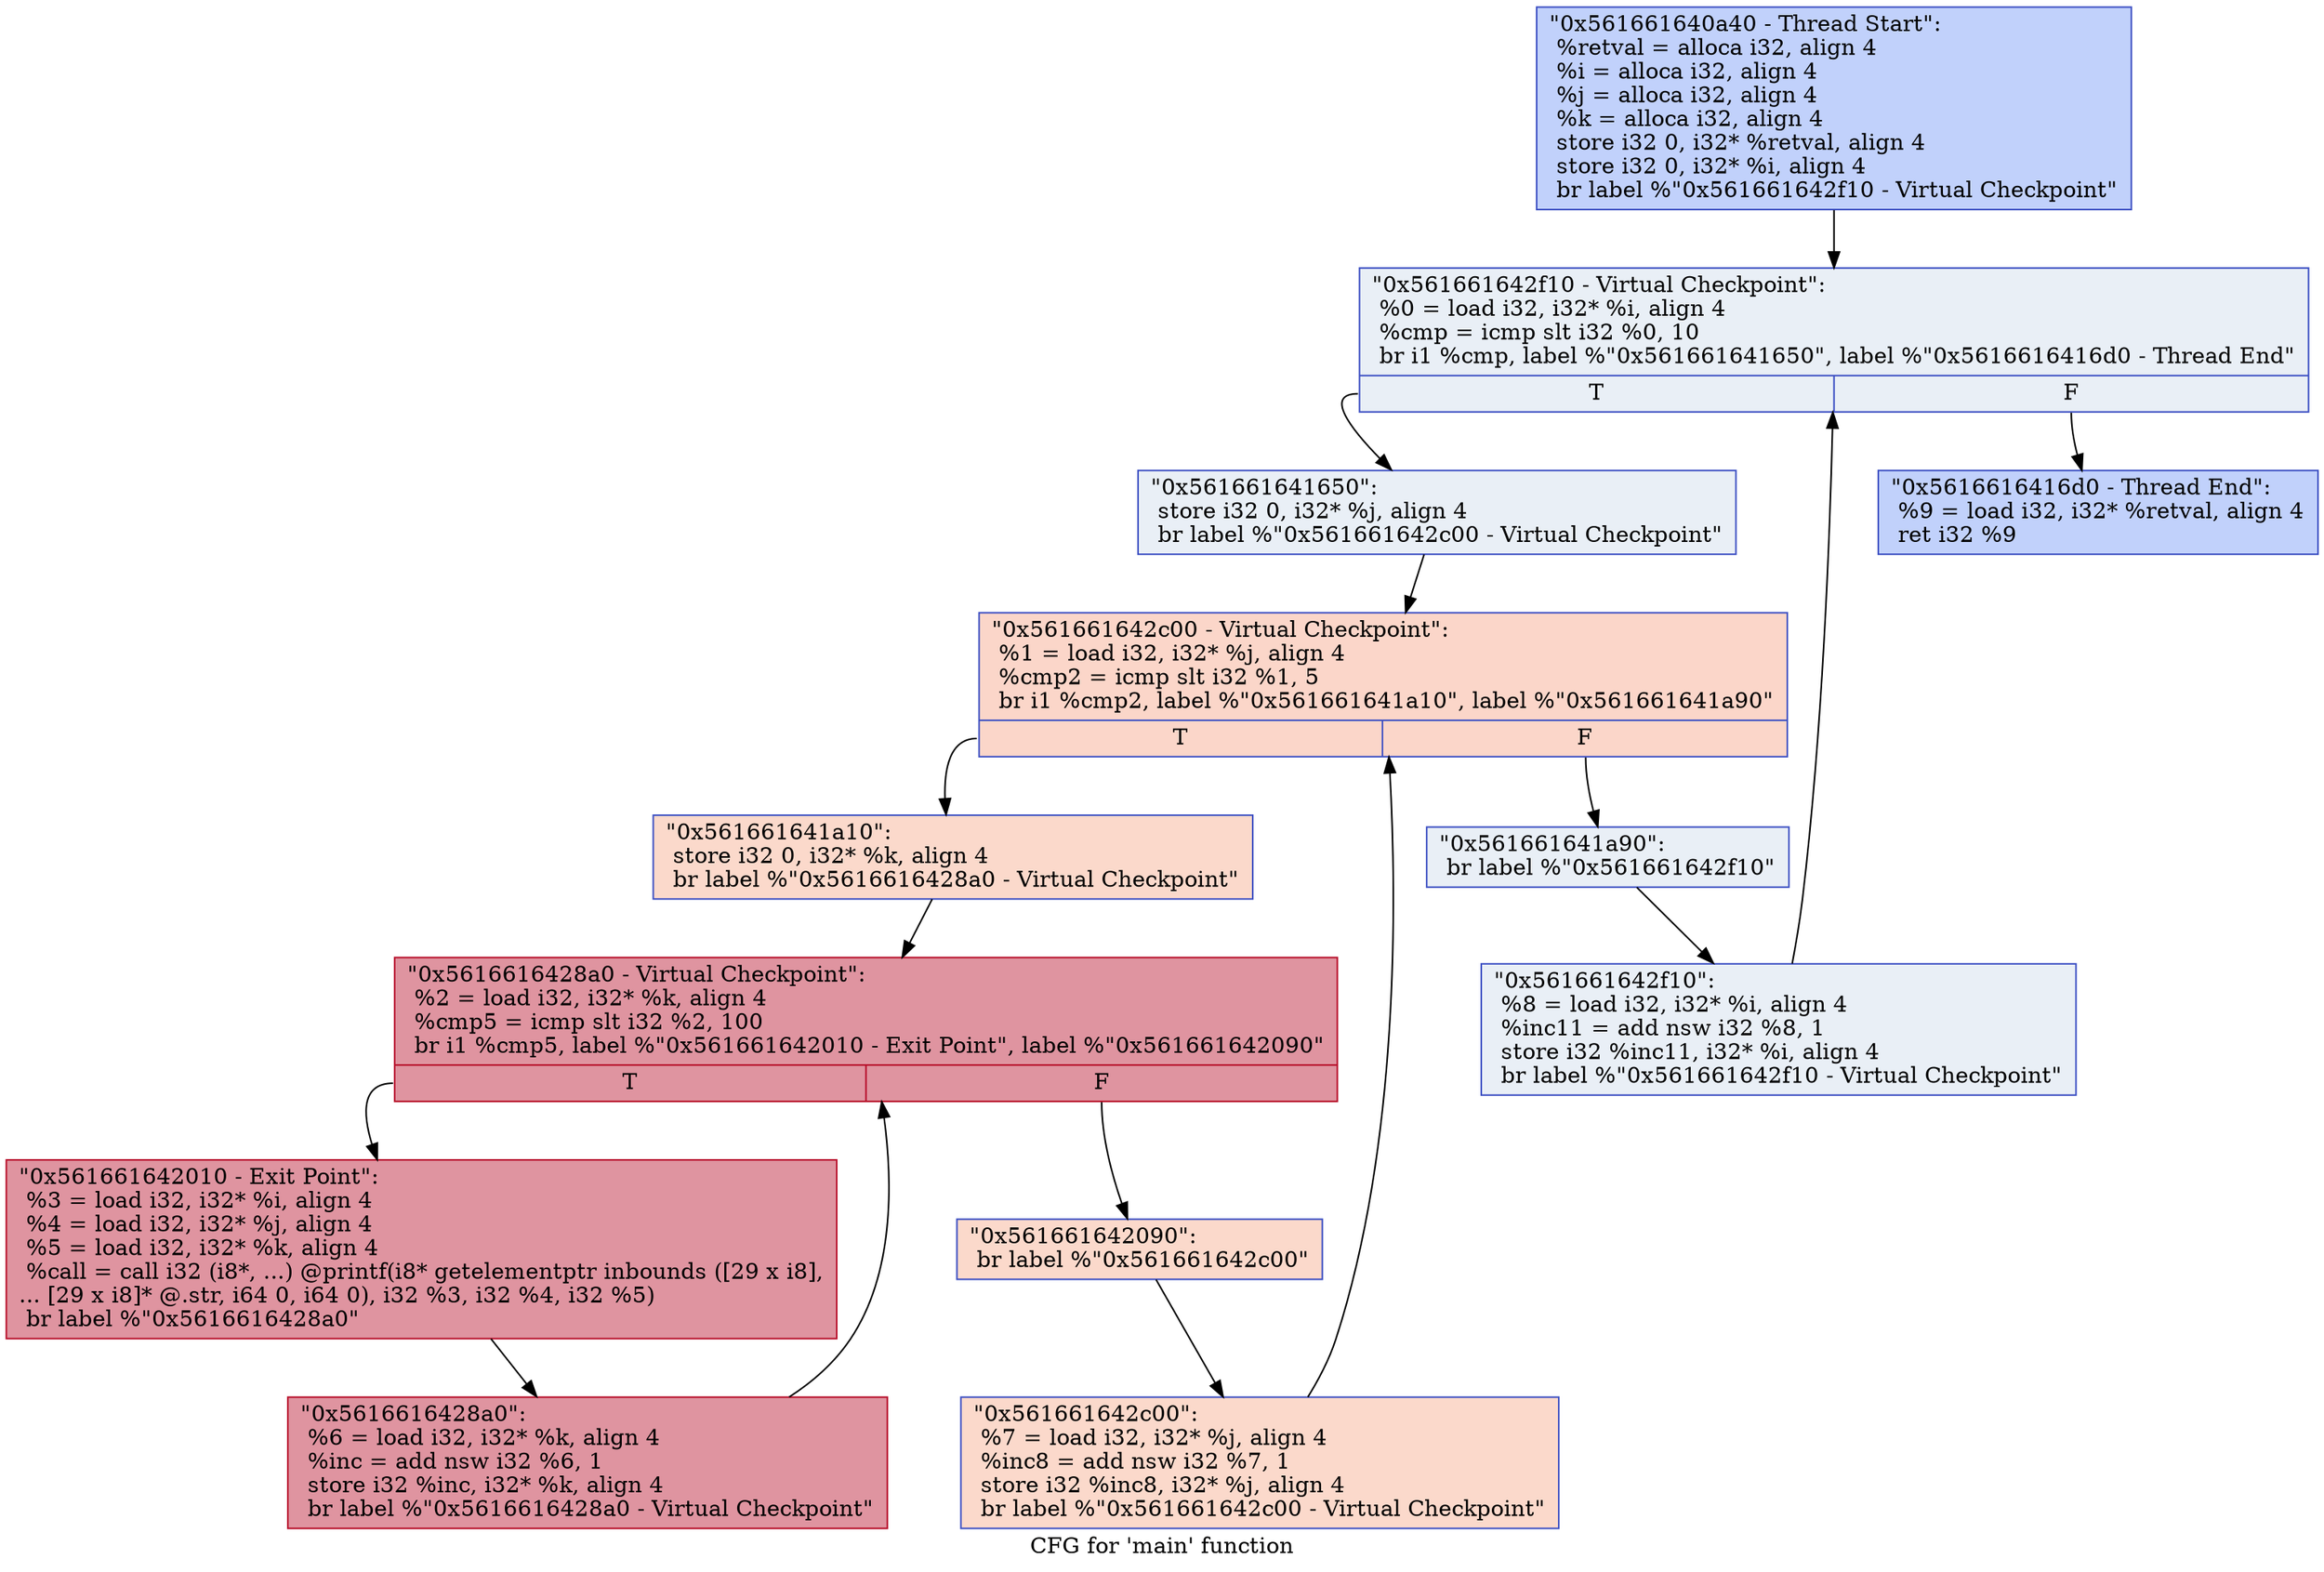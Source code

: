 digraph "CFG for 'main' function" {
	label="CFG for 'main' function";

	Node0x561661640a40 [shape=record,color="#3d50c3ff", style=filled, fillcolor="#7396f570",label="{\"0x561661640a40 - Thread Start\":\l  %retval = alloca i32, align 4\l  %i = alloca i32, align 4\l  %j = alloca i32, align 4\l  %k = alloca i32, align 4\l  store i32 0, i32* %retval, align 4\l  store i32 0, i32* %i, align 4\l  br label %\"0x561661642f10 - Virtual Checkpoint\"\l}"];
	Node0x561661640a40 -> Node0x561661641480;
	Node0x561661641480 [shape=record,color="#3d50c3ff", style=filled, fillcolor="#cedaeb70",label="{\"0x561661642f10 - Virtual Checkpoint\":            \l  %0 = load i32, i32* %i, align 4\l  %cmp = icmp slt i32 %0, 10\l  br i1 %cmp, label %\"0x561661641650\", label %\"0x5616616416d0 - Thread End\"\l|{<s0>T|<s1>F}}"];
	Node0x561661641480:s0 -> Node0x561661641650;
	Node0x561661641480:s1 -> Node0x5616616416d0;
	Node0x561661641650 [shape=record,color="#3d50c3ff", style=filled, fillcolor="#cedaeb70",label="{\"0x561661641650\":                                 \l  store i32 0, i32* %j, align 4\l  br label %\"0x561661642c00 - Virtual Checkpoint\"\l}"];
	Node0x561661641650 -> Node0x561661641860;
	Node0x561661641860 [shape=record,color="#3d50c3ff", style=filled, fillcolor="#f6a38570",label="{\"0x561661642c00 - Virtual Checkpoint\":            \l  %1 = load i32, i32* %j, align 4\l  %cmp2 = icmp slt i32 %1, 5\l  br i1 %cmp2, label %\"0x561661641a10\", label %\"0x561661641a90\"\l|{<s0>T|<s1>F}}"];
	Node0x561661641860:s0 -> Node0x561661641a10;
	Node0x561661641860:s1 -> Node0x561661641a90;
	Node0x561661641a10 [shape=record,color="#3d50c3ff", style=filled, fillcolor="#f7a88970",label="{\"0x561661641a10\":                                 \l  store i32 0, i32* %k, align 4\l  br label %\"0x5616616428a0 - Virtual Checkpoint\"\l}"];
	Node0x561661641a10 -> Node0x561661641dc0;
	Node0x561661641dc0 [shape=record,color="#b70d28ff", style=filled, fillcolor="#b70d2870",label="{\"0x5616616428a0 - Virtual Checkpoint\":            \l  %2 = load i32, i32* %k, align 4\l  %cmp5 = icmp slt i32 %2, 100\l  br i1 %cmp5, label %\"0x561661642010 - Exit Point\", label %\"0x561661642090\"\l|{<s0>T|<s1>F}}"];
	Node0x561661641dc0:s0 -> Node0x561661642010;
	Node0x561661641dc0:s1 -> Node0x561661642090;
	Node0x561661642010 [shape=record,color="#b70d28ff", style=filled, fillcolor="#b70d2870",label="{\"0x561661642010 - Exit Point\":                    \l  %3 = load i32, i32* %i, align 4\l  %4 = load i32, i32* %j, align 4\l  %5 = load i32, i32* %k, align 4\l  %call = call i32 (i8*, ...) @printf(i8* getelementptr inbounds ([29 x i8],\l... [29 x i8]* @.str, i64 0, i64 0), i32 %3, i32 %4, i32 %5)\l  br label %\"0x5616616428a0\"\l}"];
	Node0x561661642010 -> Node0x5616616428a0;
	Node0x5616616428a0 [shape=record,color="#b70d28ff", style=filled, fillcolor="#b70d2870",label="{\"0x5616616428a0\":                                 \l  %6 = load i32, i32* %k, align 4\l  %inc = add nsw i32 %6, 1\l  store i32 %inc, i32* %k, align 4\l  br label %\"0x5616616428a0 - Virtual Checkpoint\"\l}"];
	Node0x5616616428a0 -> Node0x561661641dc0;
	Node0x561661642090 [shape=record,color="#3d50c3ff", style=filled, fillcolor="#f7a88970",label="{\"0x561661642090\":                                 \l  br label %\"0x561661642c00\"\l}"];
	Node0x561661642090 -> Node0x561661642c00;
	Node0x561661642c00 [shape=record,color="#3d50c3ff", style=filled, fillcolor="#f7a88970",label="{\"0x561661642c00\":                                 \l  %7 = load i32, i32* %j, align 4\l  %inc8 = add nsw i32 %7, 1\l  store i32 %inc8, i32* %j, align 4\l  br label %\"0x561661642c00 - Virtual Checkpoint\"\l}"];
	Node0x561661642c00 -> Node0x561661641860;
	Node0x561661641a90 [shape=record,color="#3d50c3ff", style=filled, fillcolor="#cedaeb70",label="{\"0x561661641a90\":                                 \l  br label %\"0x561661642f10\"\l}"];
	Node0x561661641a90 -> Node0x561661642f10;
	Node0x561661642f10 [shape=record,color="#3d50c3ff", style=filled, fillcolor="#cedaeb70",label="{\"0x561661642f10\":                                 \l  %8 = load i32, i32* %i, align 4\l  %inc11 = add nsw i32 %8, 1\l  store i32 %inc11, i32* %i, align 4\l  br label %\"0x561661642f10 - Virtual Checkpoint\"\l}"];
	Node0x561661642f10 -> Node0x561661641480;
	Node0x5616616416d0 [shape=record,color="#3d50c3ff", style=filled, fillcolor="#7396f570",label="{\"0x5616616416d0 - Thread End\":                    \l  %9 = load i32, i32* %retval, align 4\l  ret i32 %9\l}"];
}
